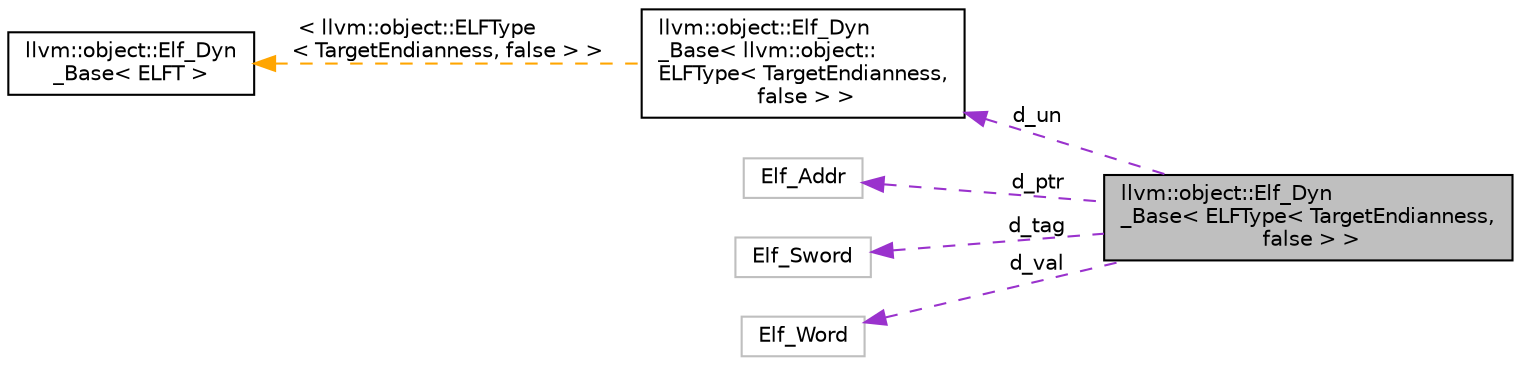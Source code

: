 digraph "llvm::object::Elf_Dyn_Base&lt; ELFType&lt; TargetEndianness, false &gt; &gt;"
{
 // LATEX_PDF_SIZE
  bgcolor="transparent";
  edge [fontname="Helvetica",fontsize="10",labelfontname="Helvetica",labelfontsize="10"];
  node [fontname="Helvetica",fontsize="10",shape=record];
  rankdir="LR";
  Node1 [label="llvm::object::Elf_Dyn\l_Base\< ELFType\< TargetEndianness,\l false \> \>",height=0.2,width=0.4,color="black", fillcolor="grey75", style="filled", fontcolor="black",tooltip=" "];
  Node2 -> Node1 [dir="back",color="darkorchid3",fontsize="10",style="dashed",label=" d_un" ,fontname="Helvetica"];
  Node2 [label="llvm::object::Elf_Dyn\l_Base\< llvm::object::\lELFType\< TargetEndianness,\l false \> \>",height=0.2,width=0.4,color="black",URL="$structllvm_1_1object_1_1Elf__Dyn__Base.html",tooltip=" "];
  Node3 -> Node2 [dir="back",color="orange",fontsize="10",style="dashed",label=" \< llvm::object::ELFType\l\< TargetEndianness, false \> \>" ,fontname="Helvetica"];
  Node3 [label="llvm::object::Elf_Dyn\l_Base\< ELFT \>",height=0.2,width=0.4,color="black",URL="$structllvm_1_1object_1_1Elf__Dyn__Base.html",tooltip="Elf_Dyn_Base: This structure matches the form of entries in the dynamic table section (...."];
  Node4 -> Node1 [dir="back",color="darkorchid3",fontsize="10",style="dashed",label=" d_ptr" ,fontname="Helvetica"];
  Node4 [label="Elf_Addr",height=0.2,width=0.4,color="grey75",tooltip=" "];
  Node5 -> Node1 [dir="back",color="darkorchid3",fontsize="10",style="dashed",label=" d_tag" ,fontname="Helvetica"];
  Node5 [label="Elf_Sword",height=0.2,width=0.4,color="grey75",tooltip=" "];
  Node6 -> Node1 [dir="back",color="darkorchid3",fontsize="10",style="dashed",label=" d_val" ,fontname="Helvetica"];
  Node6 [label="Elf_Word",height=0.2,width=0.4,color="grey75",tooltip=" "];
}
